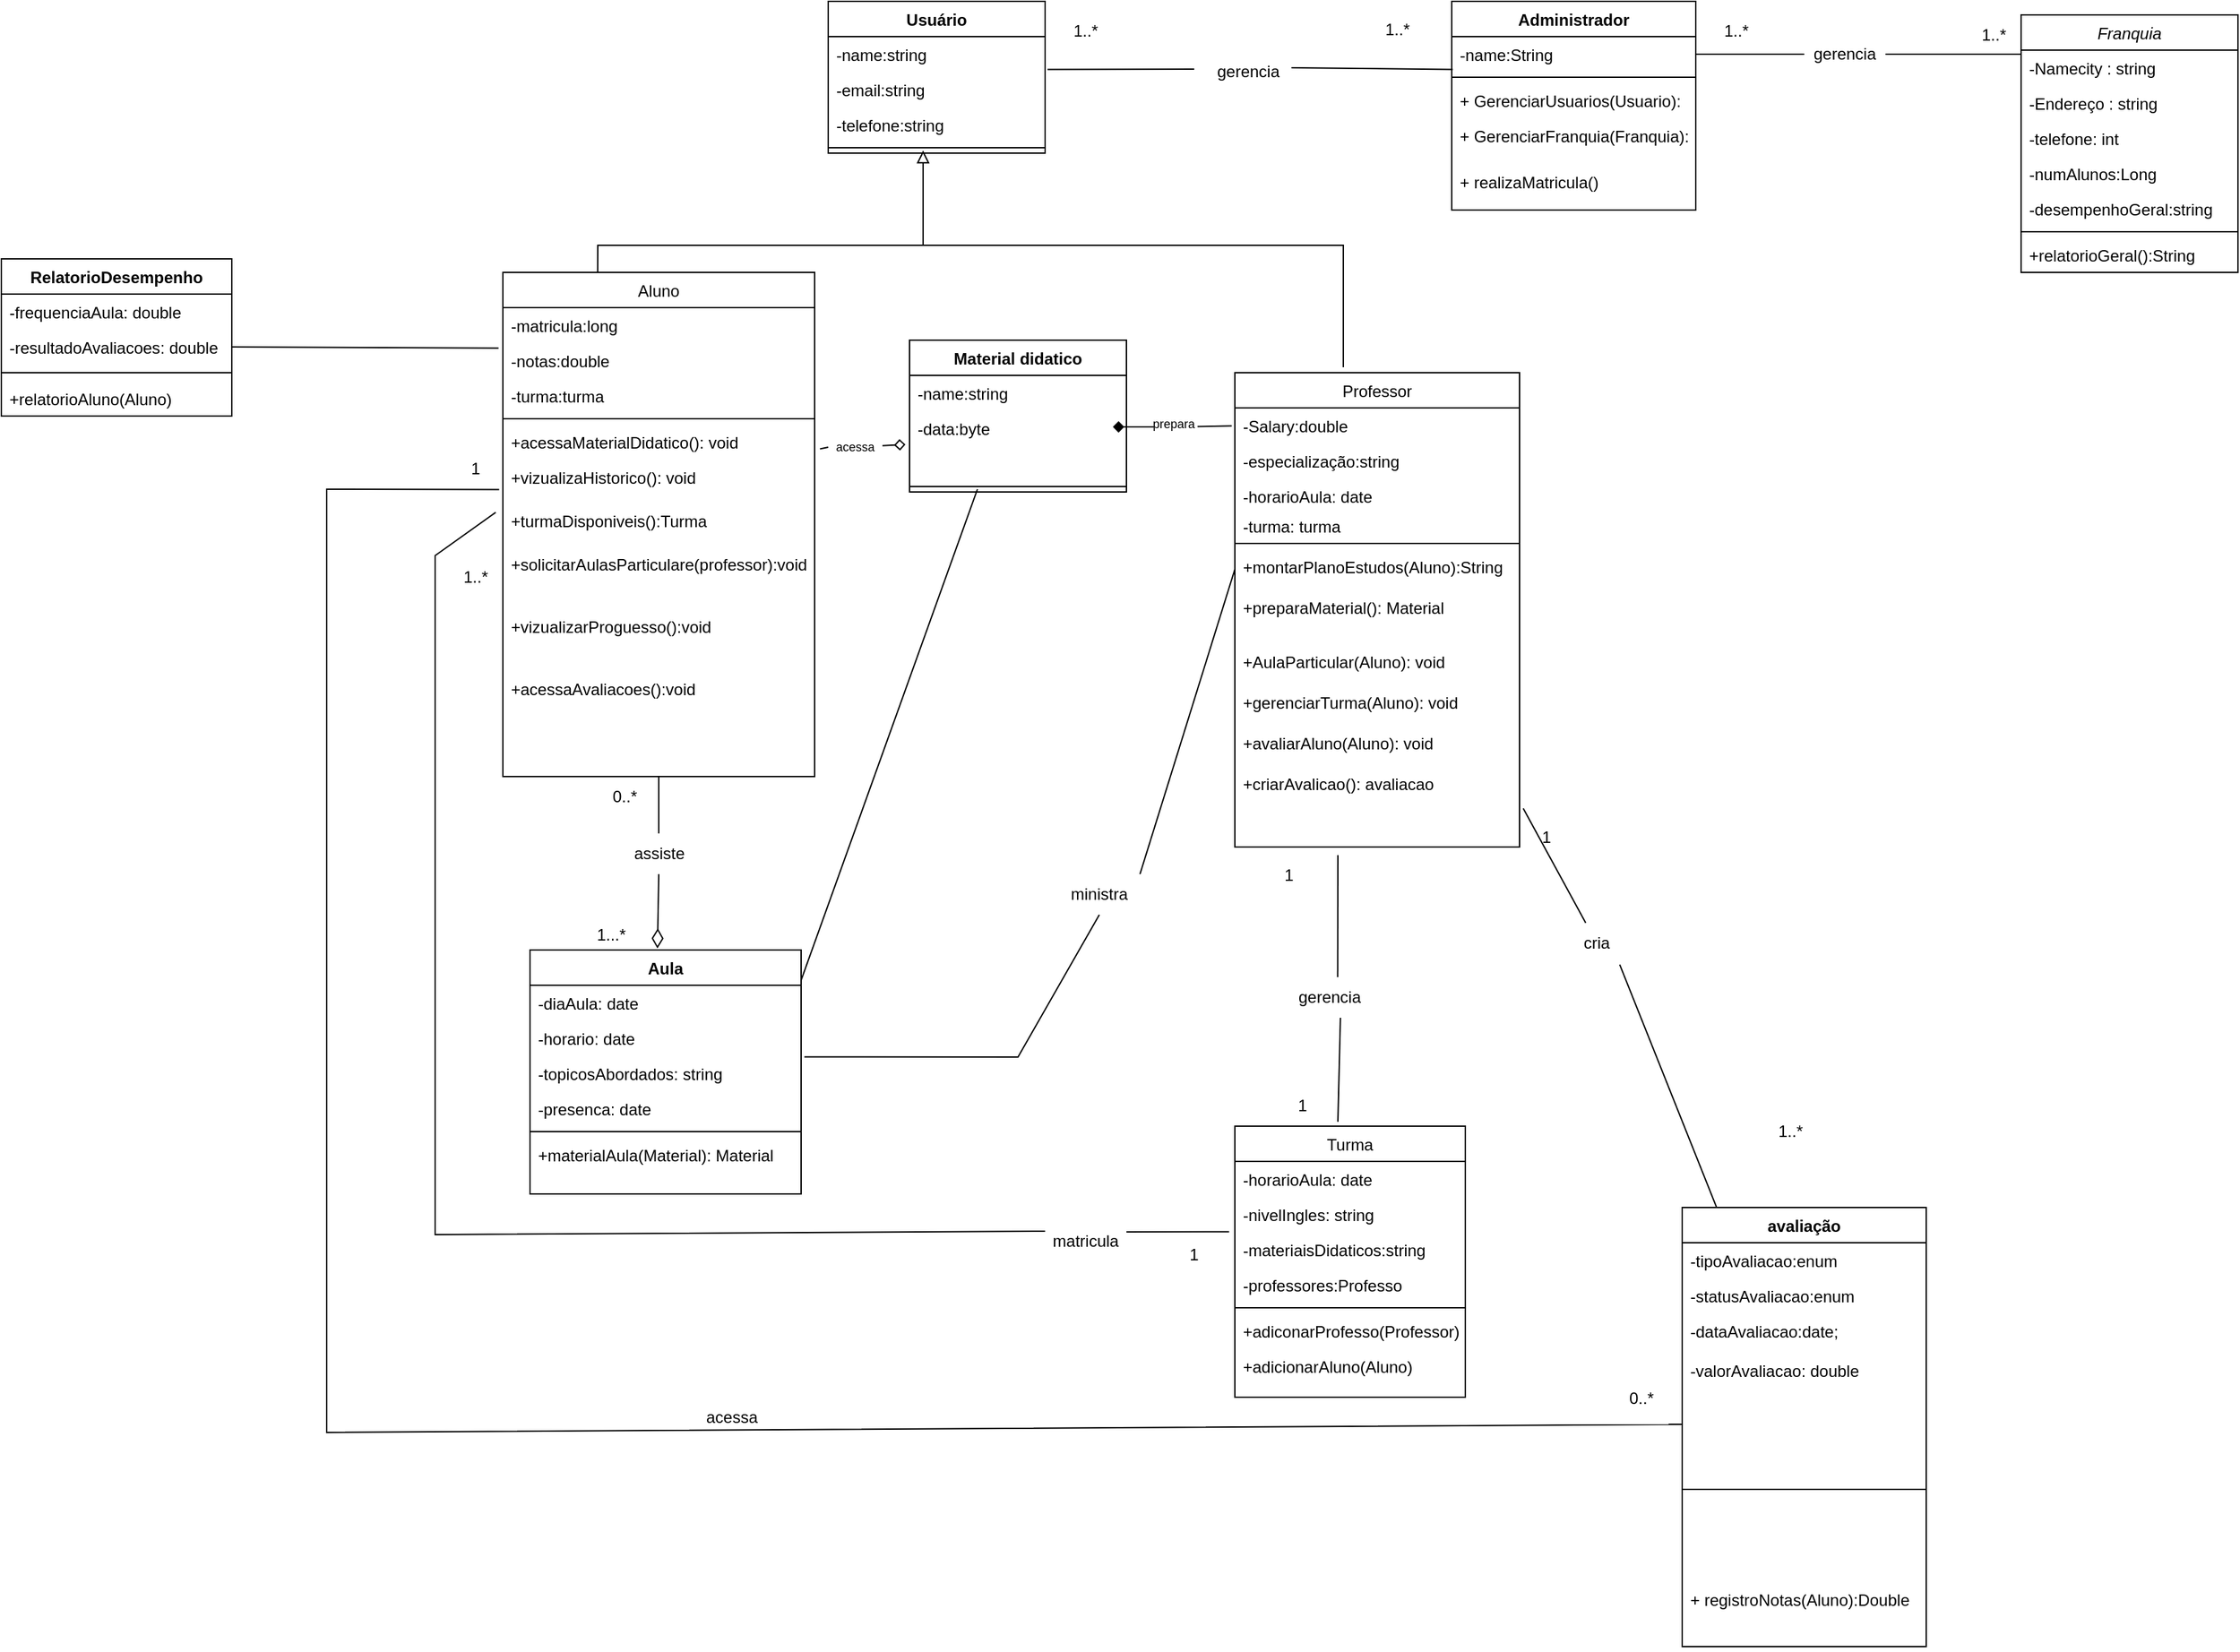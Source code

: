 <mxfile version="24.7.7">
  <diagram id="C5RBs43oDa-KdzZeNtuy" name="Page-1">
    <mxGraphModel dx="2265" dy="689" grid="1" gridSize="10" guides="1" tooltips="1" connect="1" arrows="1" fold="1" page="1" pageScale="1" pageWidth="827" pageHeight="1169" math="0" shadow="0">
      <root>
        <mxCell id="WIyWlLk6GJQsqaUBKTNV-0" />
        <mxCell id="WIyWlLk6GJQsqaUBKTNV-1" parent="WIyWlLk6GJQsqaUBKTNV-0" />
        <mxCell id="zkfFHV4jXpPFQw0GAbJ--0" value="Franquia" style="swimlane;fontStyle=2;align=center;verticalAlign=top;childLayout=stackLayout;horizontal=1;startSize=26;horizontalStack=0;resizeParent=1;resizeLast=0;collapsible=1;marginBottom=0;rounded=0;shadow=0;strokeWidth=1;" parent="WIyWlLk6GJQsqaUBKTNV-1" vertex="1">
          <mxGeometry x="1170" y="30" width="160" height="190" as="geometry">
            <mxRectangle x="230" y="140" width="160" height="26" as="alternateBounds" />
          </mxGeometry>
        </mxCell>
        <mxCell id="zkfFHV4jXpPFQw0GAbJ--1" value="-Namecity : string" style="text;align=left;verticalAlign=top;spacingLeft=4;spacingRight=4;overflow=hidden;rotatable=0;points=[[0,0.5],[1,0.5]];portConstraint=eastwest;" parent="zkfFHV4jXpPFQw0GAbJ--0" vertex="1">
          <mxGeometry y="26" width="160" height="26" as="geometry" />
        </mxCell>
        <mxCell id="euqzhJYV5-sGNsjZv2GW-8" value="-Endereço : string" style="text;align=left;verticalAlign=top;spacingLeft=4;spacingRight=4;overflow=hidden;rotatable=0;points=[[0,0.5],[1,0.5]];portConstraint=eastwest;" parent="zkfFHV4jXpPFQw0GAbJ--0" vertex="1">
          <mxGeometry y="52" width="160" height="26" as="geometry" />
        </mxCell>
        <mxCell id="zkfFHV4jXpPFQw0GAbJ--2" value="-telefone: int" style="text;align=left;verticalAlign=top;spacingLeft=4;spacingRight=4;overflow=hidden;rotatable=0;points=[[0,0.5],[1,0.5]];portConstraint=eastwest;rounded=0;shadow=0;html=0;" parent="zkfFHV4jXpPFQw0GAbJ--0" vertex="1">
          <mxGeometry y="78" width="160" height="26" as="geometry" />
        </mxCell>
        <mxCell id="zkfFHV4jXpPFQw0GAbJ--3" value="-numAlunos:Long" style="text;align=left;verticalAlign=top;spacingLeft=4;spacingRight=4;overflow=hidden;rotatable=0;points=[[0,0.5],[1,0.5]];portConstraint=eastwest;rounded=0;shadow=0;html=0;" parent="zkfFHV4jXpPFQw0GAbJ--0" vertex="1">
          <mxGeometry y="104" width="160" height="26" as="geometry" />
        </mxCell>
        <mxCell id="euqzhJYV5-sGNsjZv2GW-9" value="-desempenhoGeral:string" style="text;align=left;verticalAlign=top;spacingLeft=4;spacingRight=4;overflow=hidden;rotatable=0;points=[[0,0.5],[1,0.5]];portConstraint=eastwest;rounded=0;shadow=0;html=0;" parent="zkfFHV4jXpPFQw0GAbJ--0" vertex="1">
          <mxGeometry y="130" width="160" height="26" as="geometry" />
        </mxCell>
        <mxCell id="zkfFHV4jXpPFQw0GAbJ--4" value="" style="line;html=1;strokeWidth=1;align=left;verticalAlign=middle;spacingTop=-1;spacingLeft=3;spacingRight=3;rotatable=0;labelPosition=right;points=[];portConstraint=eastwest;" parent="zkfFHV4jXpPFQw0GAbJ--0" vertex="1">
          <mxGeometry y="156" width="160" height="8" as="geometry" />
        </mxCell>
        <mxCell id="zkfFHV4jXpPFQw0GAbJ--5" value="+relatorioGeral():String" style="text;align=left;verticalAlign=top;spacingLeft=4;spacingRight=4;overflow=hidden;rotatable=0;points=[[0,0.5],[1,0.5]];portConstraint=eastwest;" parent="zkfFHV4jXpPFQw0GAbJ--0" vertex="1">
          <mxGeometry y="164" width="160" height="26" as="geometry" />
        </mxCell>
        <mxCell id="zkfFHV4jXpPFQw0GAbJ--6" value="Aluno" style="swimlane;fontStyle=0;align=center;verticalAlign=top;childLayout=stackLayout;horizontal=1;startSize=26;horizontalStack=0;resizeParent=1;resizeLast=0;collapsible=1;marginBottom=0;rounded=0;shadow=0;strokeWidth=1;" parent="WIyWlLk6GJQsqaUBKTNV-1" vertex="1">
          <mxGeometry x="50" y="220" width="230" height="372" as="geometry">
            <mxRectangle x="130" y="380" width="160" height="26" as="alternateBounds" />
          </mxGeometry>
        </mxCell>
        <mxCell id="euqzhJYV5-sGNsjZv2GW-0" value="-matricula:long" style="text;align=left;verticalAlign=top;spacingLeft=4;spacingRight=4;overflow=hidden;rotatable=0;points=[[0,0.5],[1,0.5]];portConstraint=eastwest;rounded=0;shadow=0;html=0;" parent="zkfFHV4jXpPFQw0GAbJ--6" vertex="1">
          <mxGeometry y="26" width="230" height="26" as="geometry" />
        </mxCell>
        <mxCell id="euqzhJYV5-sGNsjZv2GW-1" value="-notas:double" style="text;align=left;verticalAlign=top;spacingLeft=4;spacingRight=4;overflow=hidden;rotatable=0;points=[[0,0.5],[1,0.5]];portConstraint=eastwest;rounded=0;shadow=0;html=0;" parent="zkfFHV4jXpPFQw0GAbJ--6" vertex="1">
          <mxGeometry y="52" width="230" height="26" as="geometry" />
        </mxCell>
        <mxCell id="euqzhJYV5-sGNsjZv2GW-2" value="-turma:turma" style="text;align=left;verticalAlign=top;spacingLeft=4;spacingRight=4;overflow=hidden;rotatable=0;points=[[0,0.5],[1,0.5]];portConstraint=eastwest;rounded=0;shadow=0;html=0;" parent="zkfFHV4jXpPFQw0GAbJ--6" vertex="1">
          <mxGeometry y="78" width="230" height="26" as="geometry" />
        </mxCell>
        <mxCell id="zkfFHV4jXpPFQw0GAbJ--9" value="" style="line;html=1;strokeWidth=1;align=left;verticalAlign=middle;spacingTop=-1;spacingLeft=3;spacingRight=3;rotatable=0;labelPosition=right;points=[];portConstraint=eastwest;" parent="zkfFHV4jXpPFQw0GAbJ--6" vertex="1">
          <mxGeometry y="104" width="230" height="8" as="geometry" />
        </mxCell>
        <mxCell id="m2Ml-b9C9ULl_9QGd7Dv-50" value="+acessaMaterialDidatico(): void" style="text;align=left;verticalAlign=top;spacingLeft=4;spacingRight=4;overflow=hidden;rotatable=0;points=[[0,0.5],[1,0.5]];portConstraint=eastwest;rounded=0;shadow=0;html=0;" parent="zkfFHV4jXpPFQw0GAbJ--6" vertex="1">
          <mxGeometry y="112" width="230" height="26" as="geometry" />
        </mxCell>
        <mxCell id="m2Ml-b9C9ULl_9QGd7Dv-53" value="+vizualizaHistorico(): void" style="text;align=left;verticalAlign=top;spacingLeft=4;spacingRight=4;overflow=hidden;rotatable=0;points=[[0,0.5],[1,0.5]];portConstraint=eastwest;rounded=0;shadow=0;html=0;" parent="zkfFHV4jXpPFQw0GAbJ--6" vertex="1">
          <mxGeometry y="138" width="230" height="32" as="geometry" />
        </mxCell>
        <mxCell id="m2Ml-b9C9ULl_9QGd7Dv-84" value="+turmaDisponiveis():Turma" style="text;align=left;verticalAlign=top;spacingLeft=4;spacingRight=4;overflow=hidden;rotatable=0;points=[[0,0.5],[1,0.5]];portConstraint=eastwest;rounded=0;shadow=0;html=0;" parent="zkfFHV4jXpPFQw0GAbJ--6" vertex="1">
          <mxGeometry y="170" width="230" height="32" as="geometry" />
        </mxCell>
        <mxCell id="m2Ml-b9C9ULl_9QGd7Dv-88" value="+solicitarAulasParticulare(professor):void" style="text;align=left;verticalAlign=top;spacingLeft=4;spacingRight=4;overflow=hidden;rotatable=0;points=[[0,0.5],[1,0.5]];portConstraint=eastwest;rounded=0;shadow=0;html=0;" parent="zkfFHV4jXpPFQw0GAbJ--6" vertex="1">
          <mxGeometry y="202" width="230" height="46" as="geometry" />
        </mxCell>
        <mxCell id="m2Ml-b9C9ULl_9QGd7Dv-90" value="+vizualizarProguesso():void" style="text;align=left;verticalAlign=top;spacingLeft=4;spacingRight=4;overflow=hidden;rotatable=0;points=[[0,0.5],[1,0.5]];portConstraint=eastwest;rounded=0;shadow=0;html=0;" parent="zkfFHV4jXpPFQw0GAbJ--6" vertex="1">
          <mxGeometry y="248" width="230" height="46" as="geometry" />
        </mxCell>
        <mxCell id="m2Ml-b9C9ULl_9QGd7Dv-91" value="+acessaAvaliacoes():void" style="text;align=left;verticalAlign=top;spacingLeft=4;spacingRight=4;overflow=hidden;rotatable=0;points=[[0,0.5],[1,0.5]];portConstraint=eastwest;rounded=0;shadow=0;html=0;" parent="zkfFHV4jXpPFQw0GAbJ--6" vertex="1">
          <mxGeometry y="294" width="230" height="46" as="geometry" />
        </mxCell>
        <mxCell id="zkfFHV4jXpPFQw0GAbJ--13" value="Professor" style="swimlane;fontStyle=0;align=center;verticalAlign=top;childLayout=stackLayout;horizontal=1;startSize=26;horizontalStack=0;resizeParent=1;resizeLast=0;collapsible=1;marginBottom=0;rounded=0;shadow=0;strokeWidth=1;" parent="WIyWlLk6GJQsqaUBKTNV-1" vertex="1">
          <mxGeometry x="590" y="294" width="210" height="350" as="geometry">
            <mxRectangle x="340" y="380" width="170" height="26" as="alternateBounds" />
          </mxGeometry>
        </mxCell>
        <mxCell id="euqzhJYV5-sGNsjZv2GW-3" value="-Salary:double&#xa;" style="text;align=left;verticalAlign=top;spacingLeft=4;spacingRight=4;overflow=hidden;rotatable=0;points=[[0,0.5],[1,0.5]];portConstraint=eastwest;" parent="zkfFHV4jXpPFQw0GAbJ--13" vertex="1">
          <mxGeometry y="26" width="210" height="26" as="geometry" />
        </mxCell>
        <mxCell id="euqzhJYV5-sGNsjZv2GW-4" value="-especialização:string&#xa;" style="text;align=left;verticalAlign=top;spacingLeft=4;spacingRight=4;overflow=hidden;rotatable=0;points=[[0,0.5],[1,0.5]];portConstraint=eastwest;" parent="zkfFHV4jXpPFQw0GAbJ--13" vertex="1">
          <mxGeometry y="52" width="210" height="26" as="geometry" />
        </mxCell>
        <mxCell id="euqzhJYV5-sGNsjZv2GW-6" value="-horarioAula: date&#xa;" style="text;align=left;verticalAlign=top;spacingLeft=4;spacingRight=4;overflow=hidden;rotatable=0;points=[[0,0.5],[1,0.5]];portConstraint=eastwest;" parent="zkfFHV4jXpPFQw0GAbJ--13" vertex="1">
          <mxGeometry y="78" width="210" height="22" as="geometry" />
        </mxCell>
        <mxCell id="euqzhJYV5-sGNsjZv2GW-7" value="-turma: turma&#xa;" style="text;align=left;verticalAlign=top;spacingLeft=4;spacingRight=4;overflow=hidden;rotatable=0;points=[[0,0.5],[1,0.5]];portConstraint=eastwest;" parent="zkfFHV4jXpPFQw0GAbJ--13" vertex="1">
          <mxGeometry y="100" width="210" height="22" as="geometry" />
        </mxCell>
        <mxCell id="zkfFHV4jXpPFQw0GAbJ--15" value="" style="line;html=1;strokeWidth=1;align=left;verticalAlign=middle;spacingTop=-1;spacingLeft=3;spacingRight=3;rotatable=0;labelPosition=right;points=[];portConstraint=eastwest;" parent="zkfFHV4jXpPFQw0GAbJ--13" vertex="1">
          <mxGeometry y="122" width="210" height="8" as="geometry" />
        </mxCell>
        <mxCell id="euqzhJYV5-sGNsjZv2GW-5" value="+montarPlanoEstudos(Aluno):String&#xa;" style="text;align=left;verticalAlign=top;spacingLeft=4;spacingRight=4;overflow=hidden;rotatable=0;points=[[0,0.5],[1,0.5]];portConstraint=eastwest;" parent="zkfFHV4jXpPFQw0GAbJ--13" vertex="1">
          <mxGeometry y="130" width="210" height="30" as="geometry" />
        </mxCell>
        <mxCell id="m2Ml-b9C9ULl_9QGd7Dv-54" value="+preparaMaterial(): Material" style="text;align=left;verticalAlign=top;spacingLeft=4;spacingRight=4;overflow=hidden;rotatable=0;points=[[0,0.5],[1,0.5]];portConstraint=eastwest;" parent="zkfFHV4jXpPFQw0GAbJ--13" vertex="1">
          <mxGeometry y="160" width="210" height="40" as="geometry" />
        </mxCell>
        <mxCell id="m2Ml-b9C9ULl_9QGd7Dv-56" value="+AulaParticular(Aluno): void" style="text;align=left;verticalAlign=top;spacingLeft=4;spacingRight=4;overflow=hidden;rotatable=0;points=[[0,0.5],[1,0.5]];portConstraint=eastwest;" parent="zkfFHV4jXpPFQw0GAbJ--13" vertex="1">
          <mxGeometry y="200" width="210" height="30" as="geometry" />
        </mxCell>
        <mxCell id="m2Ml-b9C9ULl_9QGd7Dv-57" value="+gerenciarTurma(Aluno): void" style="text;align=left;verticalAlign=top;spacingLeft=4;spacingRight=4;overflow=hidden;rotatable=0;points=[[0,0.5],[1,0.5]];portConstraint=eastwest;" parent="zkfFHV4jXpPFQw0GAbJ--13" vertex="1">
          <mxGeometry y="230" width="210" height="30" as="geometry" />
        </mxCell>
        <mxCell id="m2Ml-b9C9ULl_9QGd7Dv-60" value="+avaliarAluno(Aluno): void" style="text;align=left;verticalAlign=top;spacingLeft=4;spacingRight=4;overflow=hidden;rotatable=0;points=[[0,0.5],[1,0.5]];portConstraint=eastwest;" parent="zkfFHV4jXpPFQw0GAbJ--13" vertex="1">
          <mxGeometry y="260" width="210" height="30" as="geometry" />
        </mxCell>
        <mxCell id="m2Ml-b9C9ULl_9QGd7Dv-74" value="+criarAvalicao(): avaliacao&#xa;" style="text;align=left;verticalAlign=top;spacingLeft=4;spacingRight=4;overflow=hidden;rotatable=0;points=[[0,0.5],[1,0.5]];portConstraint=eastwest;" parent="zkfFHV4jXpPFQw0GAbJ--13" vertex="1">
          <mxGeometry y="290" width="210" height="30" as="geometry" />
        </mxCell>
        <mxCell id="zkfFHV4jXpPFQw0GAbJ--17" value="Turma" style="swimlane;fontStyle=0;align=center;verticalAlign=top;childLayout=stackLayout;horizontal=1;startSize=26;horizontalStack=0;resizeParent=1;resizeLast=0;collapsible=1;marginBottom=0;rounded=0;shadow=0;strokeWidth=1;" parent="WIyWlLk6GJQsqaUBKTNV-1" vertex="1">
          <mxGeometry x="590" y="850" width="170" height="200" as="geometry">
            <mxRectangle x="550" y="140" width="160" height="26" as="alternateBounds" />
          </mxGeometry>
        </mxCell>
        <mxCell id="zkfFHV4jXpPFQw0GAbJ--18" value="-horarioAula: date " style="text;align=left;verticalAlign=top;spacingLeft=4;spacingRight=4;overflow=hidden;rotatable=0;points=[[0,0.5],[1,0.5]];portConstraint=eastwest;" parent="zkfFHV4jXpPFQw0GAbJ--17" vertex="1">
          <mxGeometry y="26" width="170" height="26" as="geometry" />
        </mxCell>
        <mxCell id="zkfFHV4jXpPFQw0GAbJ--19" value="-nivelIngles: string" style="text;align=left;verticalAlign=top;spacingLeft=4;spacingRight=4;overflow=hidden;rotatable=0;points=[[0,0.5],[1,0.5]];portConstraint=eastwest;rounded=0;shadow=0;html=0;" parent="zkfFHV4jXpPFQw0GAbJ--17" vertex="1">
          <mxGeometry y="52" width="170" height="26" as="geometry" />
        </mxCell>
        <mxCell id="zkfFHV4jXpPFQw0GAbJ--20" value="-materiaisDidaticos:string" style="text;align=left;verticalAlign=top;spacingLeft=4;spacingRight=4;overflow=hidden;rotatable=0;points=[[0,0.5],[1,0.5]];portConstraint=eastwest;rounded=0;shadow=0;html=0;" parent="zkfFHV4jXpPFQw0GAbJ--17" vertex="1">
          <mxGeometry y="78" width="170" height="26" as="geometry" />
        </mxCell>
        <mxCell id="zkfFHV4jXpPFQw0GAbJ--21" value="-professores:Professo&#xa;" style="text;align=left;verticalAlign=top;spacingLeft=4;spacingRight=4;overflow=hidden;rotatable=0;points=[[0,0.5],[1,0.5]];portConstraint=eastwest;rounded=0;shadow=0;html=0;" parent="zkfFHV4jXpPFQw0GAbJ--17" vertex="1">
          <mxGeometry y="104" width="170" height="26" as="geometry" />
        </mxCell>
        <mxCell id="zkfFHV4jXpPFQw0GAbJ--23" value="" style="line;html=1;strokeWidth=1;align=left;verticalAlign=middle;spacingTop=-1;spacingLeft=3;spacingRight=3;rotatable=0;labelPosition=right;points=[];portConstraint=eastwest;" parent="zkfFHV4jXpPFQw0GAbJ--17" vertex="1">
          <mxGeometry y="130" width="170" height="8" as="geometry" />
        </mxCell>
        <mxCell id="m2Ml-b9C9ULl_9QGd7Dv-99" value="+adiconarProfesso(Professor)&#xa;" style="text;align=left;verticalAlign=top;spacingLeft=4;spacingRight=4;overflow=hidden;rotatable=0;points=[[0,0.5],[1,0.5]];portConstraint=eastwest;rounded=0;shadow=0;html=0;" parent="zkfFHV4jXpPFQw0GAbJ--17" vertex="1">
          <mxGeometry y="138" width="170" height="26" as="geometry" />
        </mxCell>
        <mxCell id="m2Ml-b9C9ULl_9QGd7Dv-100" value="+adicionarAluno(Aluno)&#xa;" style="text;align=left;verticalAlign=top;spacingLeft=4;spacingRight=4;overflow=hidden;rotatable=0;points=[[0,0.5],[1,0.5]];portConstraint=eastwest;rounded=0;shadow=0;html=0;" parent="zkfFHV4jXpPFQw0GAbJ--17" vertex="1">
          <mxGeometry y="164" width="170" height="26" as="geometry" />
        </mxCell>
        <mxCell id="euqzhJYV5-sGNsjZv2GW-10" value="Aula" style="swimlane;fontStyle=1;align=center;verticalAlign=top;childLayout=stackLayout;horizontal=1;startSize=26;horizontalStack=0;resizeParent=1;resizeParentMax=0;resizeLast=0;collapsible=1;marginBottom=0;whiteSpace=wrap;html=1;" parent="WIyWlLk6GJQsqaUBKTNV-1" vertex="1">
          <mxGeometry x="70" y="720" width="200" height="180" as="geometry" />
        </mxCell>
        <mxCell id="euqzhJYV5-sGNsjZv2GW-11" value="-diaAula: date" style="text;strokeColor=none;fillColor=none;align=left;verticalAlign=top;spacingLeft=4;spacingRight=4;overflow=hidden;rotatable=0;points=[[0,0.5],[1,0.5]];portConstraint=eastwest;whiteSpace=wrap;html=1;" parent="euqzhJYV5-sGNsjZv2GW-10" vertex="1">
          <mxGeometry y="26" width="200" height="26" as="geometry" />
        </mxCell>
        <mxCell id="euqzhJYV5-sGNsjZv2GW-14" value="-horario: date" style="text;strokeColor=none;fillColor=none;align=left;verticalAlign=top;spacingLeft=4;spacingRight=4;overflow=hidden;rotatable=0;points=[[0,0.5],[1,0.5]];portConstraint=eastwest;whiteSpace=wrap;html=1;" parent="euqzhJYV5-sGNsjZv2GW-10" vertex="1">
          <mxGeometry y="52" width="200" height="26" as="geometry" />
        </mxCell>
        <mxCell id="euqzhJYV5-sGNsjZv2GW-15" value="-topicosAbordados: string" style="text;strokeColor=none;fillColor=none;align=left;verticalAlign=top;spacingLeft=4;spacingRight=4;overflow=hidden;rotatable=0;points=[[0,0.5],[1,0.5]];portConstraint=eastwest;whiteSpace=wrap;html=1;" parent="euqzhJYV5-sGNsjZv2GW-10" vertex="1">
          <mxGeometry y="78" width="200" height="26" as="geometry" />
        </mxCell>
        <mxCell id="euqzhJYV5-sGNsjZv2GW-16" value="-presenca: date" style="text;strokeColor=none;fillColor=none;align=left;verticalAlign=top;spacingLeft=4;spacingRight=4;overflow=hidden;rotatable=0;points=[[0,0.5],[1,0.5]];portConstraint=eastwest;whiteSpace=wrap;html=1;" parent="euqzhJYV5-sGNsjZv2GW-10" vertex="1">
          <mxGeometry y="104" width="200" height="26" as="geometry" />
        </mxCell>
        <mxCell id="euqzhJYV5-sGNsjZv2GW-12" value="" style="line;strokeWidth=1;fillColor=none;align=left;verticalAlign=middle;spacingTop=-1;spacingLeft=3;spacingRight=3;rotatable=0;labelPosition=right;points=[];portConstraint=eastwest;strokeColor=inherit;" parent="euqzhJYV5-sGNsjZv2GW-10" vertex="1">
          <mxGeometry y="130" width="200" height="8" as="geometry" />
        </mxCell>
        <mxCell id="euqzhJYV5-sGNsjZv2GW-13" value="+materialAula(Material): Material" style="text;strokeColor=none;fillColor=none;align=left;verticalAlign=top;spacingLeft=4;spacingRight=4;overflow=hidden;rotatable=0;points=[[0,0.5],[1,0.5]];portConstraint=eastwest;whiteSpace=wrap;html=1;" parent="euqzhJYV5-sGNsjZv2GW-10" vertex="1">
          <mxGeometry y="138" width="200" height="42" as="geometry" />
        </mxCell>
        <mxCell id="euqzhJYV5-sGNsjZv2GW-30" value="RelatorioDesempenho" style="swimlane;fontStyle=1;align=center;verticalAlign=top;childLayout=stackLayout;horizontal=1;startSize=26;horizontalStack=0;resizeParent=1;resizeParentMax=0;resizeLast=0;collapsible=1;marginBottom=0;whiteSpace=wrap;html=1;" parent="WIyWlLk6GJQsqaUBKTNV-1" vertex="1">
          <mxGeometry x="-320" y="210" width="170" height="116" as="geometry" />
        </mxCell>
        <mxCell id="euqzhJYV5-sGNsjZv2GW-31" value="-frequenciaAula: double" style="text;strokeColor=none;fillColor=none;align=left;verticalAlign=top;spacingLeft=4;spacingRight=4;overflow=hidden;rotatable=0;points=[[0,0.5],[1,0.5]];portConstraint=eastwest;whiteSpace=wrap;html=1;" parent="euqzhJYV5-sGNsjZv2GW-30" vertex="1">
          <mxGeometry y="26" width="170" height="26" as="geometry" />
        </mxCell>
        <mxCell id="euqzhJYV5-sGNsjZv2GW-34" value="-resultadoAvaliacoes&lt;span style=&quot;background-color: initial;&quot;&gt;: double&lt;/span&gt;" style="text;strokeColor=none;fillColor=none;align=left;verticalAlign=top;spacingLeft=4;spacingRight=4;overflow=hidden;rotatable=0;points=[[0,0.5],[1,0.5]];portConstraint=eastwest;whiteSpace=wrap;html=1;" parent="euqzhJYV5-sGNsjZv2GW-30" vertex="1">
          <mxGeometry y="52" width="170" height="26" as="geometry" />
        </mxCell>
        <mxCell id="euqzhJYV5-sGNsjZv2GW-32" value="" style="line;strokeWidth=1;fillColor=none;align=left;verticalAlign=middle;spacingTop=-1;spacingLeft=3;spacingRight=3;rotatable=0;labelPosition=right;points=[];portConstraint=eastwest;strokeColor=inherit;" parent="euqzhJYV5-sGNsjZv2GW-30" vertex="1">
          <mxGeometry y="78" width="170" height="12" as="geometry" />
        </mxCell>
        <mxCell id="euqzhJYV5-sGNsjZv2GW-33" value="+relatorioAluno(Aluno)" style="text;strokeColor=none;fillColor=none;align=left;verticalAlign=top;spacingLeft=4;spacingRight=4;overflow=hidden;rotatable=0;points=[[0,0.5],[1,0.5]];portConstraint=eastwest;whiteSpace=wrap;html=1;" parent="euqzhJYV5-sGNsjZv2GW-30" vertex="1">
          <mxGeometry y="90" width="170" height="26" as="geometry" />
        </mxCell>
        <mxCell id="euqzhJYV5-sGNsjZv2GW-35" value="Administrador" style="swimlane;fontStyle=1;align=center;verticalAlign=top;childLayout=stackLayout;horizontal=1;startSize=26;horizontalStack=0;resizeParent=1;resizeParentMax=0;resizeLast=0;collapsible=1;marginBottom=0;whiteSpace=wrap;html=1;" parent="WIyWlLk6GJQsqaUBKTNV-1" vertex="1">
          <mxGeometry x="750" y="20" width="180" height="154" as="geometry" />
        </mxCell>
        <mxCell id="euqzhJYV5-sGNsjZv2GW-36" value="-name:String" style="text;strokeColor=none;fillColor=none;align=left;verticalAlign=top;spacingLeft=4;spacingRight=4;overflow=hidden;rotatable=0;points=[[0,0.5],[1,0.5]];portConstraint=eastwest;whiteSpace=wrap;html=1;" parent="euqzhJYV5-sGNsjZv2GW-35" vertex="1">
          <mxGeometry y="26" width="180" height="26" as="geometry" />
        </mxCell>
        <mxCell id="euqzhJYV5-sGNsjZv2GW-37" value="" style="line;strokeWidth=1;fillColor=none;align=left;verticalAlign=middle;spacingTop=-1;spacingLeft=3;spacingRight=3;rotatable=0;labelPosition=right;points=[];portConstraint=eastwest;strokeColor=inherit;" parent="euqzhJYV5-sGNsjZv2GW-35" vertex="1">
          <mxGeometry y="52" width="180" height="8" as="geometry" />
        </mxCell>
        <mxCell id="euqzhJYV5-sGNsjZv2GW-38" value="+ GerenciarUsuarios(Usuario):&amp;nbsp;" style="text;strokeColor=none;fillColor=none;align=left;verticalAlign=top;spacingLeft=4;spacingRight=4;overflow=hidden;rotatable=0;points=[[0,0.5],[1,0.5]];portConstraint=eastwest;whiteSpace=wrap;html=1;" parent="euqzhJYV5-sGNsjZv2GW-35" vertex="1">
          <mxGeometry y="60" width="180" height="26" as="geometry" />
        </mxCell>
        <mxCell id="m2Ml-b9C9ULl_9QGd7Dv-26" value="+ GerenciarFranquia(Franquia):&lt;div&gt;&amp;nbsp;&lt;/div&gt;" style="text;strokeColor=none;fillColor=none;align=left;verticalAlign=top;spacingLeft=4;spacingRight=4;overflow=hidden;rotatable=0;points=[[0,0.5],[1,0.5]];portConstraint=eastwest;whiteSpace=wrap;html=1;" parent="euqzhJYV5-sGNsjZv2GW-35" vertex="1">
          <mxGeometry y="86" width="180" height="34" as="geometry" />
        </mxCell>
        <mxCell id="m2Ml-b9C9ULl_9QGd7Dv-111" value="+ realizaMatricula()&lt;div&gt;&amp;nbsp;&lt;/div&gt;" style="text;strokeColor=none;fillColor=none;align=left;verticalAlign=top;spacingLeft=4;spacingRight=4;overflow=hidden;rotatable=0;points=[[0,0.5],[1,0.5]];portConstraint=eastwest;whiteSpace=wrap;html=1;" parent="euqzhJYV5-sGNsjZv2GW-35" vertex="1">
          <mxGeometry y="120" width="180" height="34" as="geometry" />
        </mxCell>
        <mxCell id="euqzhJYV5-sGNsjZv2GW-39" value="Usuário" style="swimlane;fontStyle=1;align=center;verticalAlign=top;childLayout=stackLayout;horizontal=1;startSize=26;horizontalStack=0;resizeParent=1;resizeParentMax=0;resizeLast=0;collapsible=1;marginBottom=0;whiteSpace=wrap;html=1;" parent="WIyWlLk6GJQsqaUBKTNV-1" vertex="1">
          <mxGeometry x="290" y="20" width="160" height="112" as="geometry" />
        </mxCell>
        <mxCell id="euqzhJYV5-sGNsjZv2GW-40" value="-name:string" style="text;strokeColor=none;fillColor=none;align=left;verticalAlign=top;spacingLeft=4;spacingRight=4;overflow=hidden;rotatable=0;points=[[0,0.5],[1,0.5]];portConstraint=eastwest;whiteSpace=wrap;html=1;" parent="euqzhJYV5-sGNsjZv2GW-39" vertex="1">
          <mxGeometry y="26" width="160" height="26" as="geometry" />
        </mxCell>
        <mxCell id="euqzhJYV5-sGNsjZv2GW-43" value="-email:string" style="text;strokeColor=none;fillColor=none;align=left;verticalAlign=top;spacingLeft=4;spacingRight=4;overflow=hidden;rotatable=0;points=[[0,0.5],[1,0.5]];portConstraint=eastwest;whiteSpace=wrap;html=1;" parent="euqzhJYV5-sGNsjZv2GW-39" vertex="1">
          <mxGeometry y="52" width="160" height="26" as="geometry" />
        </mxCell>
        <mxCell id="euqzhJYV5-sGNsjZv2GW-44" value="-telefone:string" style="text;strokeColor=none;fillColor=none;align=left;verticalAlign=top;spacingLeft=4;spacingRight=4;overflow=hidden;rotatable=0;points=[[0,0.5],[1,0.5]];portConstraint=eastwest;whiteSpace=wrap;html=1;" parent="euqzhJYV5-sGNsjZv2GW-39" vertex="1">
          <mxGeometry y="78" width="160" height="26" as="geometry" />
        </mxCell>
        <mxCell id="euqzhJYV5-sGNsjZv2GW-41" value="" style="line;strokeWidth=1;fillColor=none;align=left;verticalAlign=middle;spacingTop=-1;spacingLeft=3;spacingRight=3;rotatable=0;labelPosition=right;points=[];portConstraint=eastwest;strokeColor=inherit;" parent="euqzhJYV5-sGNsjZv2GW-39" vertex="1">
          <mxGeometry y="104" width="160" height="8" as="geometry" />
        </mxCell>
        <mxCell id="Y3f8bcJ1d7U5L96avxQC-1" value="" style="endArrow=block;html=1;rounded=0;endFill=0;endSize=7;exitX=0.304;exitY=0;exitDx=0;exitDy=0;exitPerimeter=0;" parent="WIyWlLk6GJQsqaUBKTNV-1" source="zkfFHV4jXpPFQw0GAbJ--6" edge="1">
          <mxGeometry width="50" height="50" relative="1" as="geometry">
            <mxPoint x="120" y="210" as="sourcePoint" />
            <mxPoint x="360" y="130" as="targetPoint" />
            <Array as="points">
              <mxPoint x="120" y="200" />
              <mxPoint x="360" y="200" />
            </Array>
          </mxGeometry>
        </mxCell>
        <mxCell id="Y3f8bcJ1d7U5L96avxQC-2" value="" style="endArrow=none;html=1;rounded=0;" parent="WIyWlLk6GJQsqaUBKTNV-1" edge="1">
          <mxGeometry width="50" height="50" relative="1" as="geometry">
            <mxPoint x="670" y="290" as="sourcePoint" />
            <mxPoint x="310" y="200" as="targetPoint" />
            <Array as="points">
              <mxPoint x="670" y="200" />
            </Array>
          </mxGeometry>
        </mxCell>
        <mxCell id="Y3f8bcJ1d7U5L96avxQC-9" value="" style="endArrow=diamondThin;html=1;rounded=0;endFill=0;exitX=0.5;exitY=1;exitDx=0;exitDy=0;endSize=12;entryX=0.47;entryY=-0.006;entryDx=0;entryDy=0;entryPerimeter=0;" parent="WIyWlLk6GJQsqaUBKTNV-1" source="m2Ml-b9C9ULl_9QGd7Dv-0" target="euqzhJYV5-sGNsjZv2GW-10" edge="1">
          <mxGeometry width="50" height="50" relative="1" as="geometry">
            <mxPoint x="131.093" y="580" as="sourcePoint" />
            <mxPoint x="164" y="670" as="targetPoint" />
          </mxGeometry>
        </mxCell>
        <mxCell id="m2Ml-b9C9ULl_9QGd7Dv-1" value="1...*" style="text;html=1;align=center;verticalAlign=middle;whiteSpace=wrap;rounded=0;" parent="WIyWlLk6GJQsqaUBKTNV-1" vertex="1">
          <mxGeometry x="100" y="700" width="60" height="18" as="geometry" />
        </mxCell>
        <mxCell id="m2Ml-b9C9ULl_9QGd7Dv-2" value="" style="endArrow=none;html=1;rounded=0;endFill=0;exitX=0.5;exitY=1;exitDx=0;exitDy=0;entryX=0.5;entryY=0;entryDx=0;entryDy=0;" parent="WIyWlLk6GJQsqaUBKTNV-1" source="zkfFHV4jXpPFQw0GAbJ--6" target="m2Ml-b9C9ULl_9QGd7Dv-0" edge="1">
          <mxGeometry width="50" height="50" relative="1" as="geometry">
            <mxPoint x="220" y="482" as="sourcePoint" />
            <mxPoint x="140" y="560" as="targetPoint" />
          </mxGeometry>
        </mxCell>
        <mxCell id="m2Ml-b9C9ULl_9QGd7Dv-0" value="assiste" style="text;html=1;align=center;verticalAlign=middle;whiteSpace=wrap;rounded=0;" parent="WIyWlLk6GJQsqaUBKTNV-1" vertex="1">
          <mxGeometry x="140.75" y="634" width="48.5" height="30" as="geometry" />
        </mxCell>
        <mxCell id="m2Ml-b9C9ULl_9QGd7Dv-16" value="" style="endArrow=none;html=1;rounded=0;exitX=0.5;exitY=0;exitDx=0;exitDy=0;entryX=0.5;entryY=0;entryDx=0;entryDy=0;" parent="WIyWlLk6GJQsqaUBKTNV-1" source="m2Ml-b9C9ULl_9QGd7Dv-15" target="m2Ml-b9C9ULl_9QGd7Dv-15" edge="1">
          <mxGeometry width="50" height="50" relative="1" as="geometry">
            <mxPoint x="530" y="630" as="sourcePoint" />
            <mxPoint x="660" y="560" as="targetPoint" />
          </mxGeometry>
        </mxCell>
        <mxCell id="m2Ml-b9C9ULl_9QGd7Dv-15" value="gerencia" style="text;html=1;align=center;verticalAlign=middle;whiteSpace=wrap;rounded=0;" parent="WIyWlLk6GJQsqaUBKTNV-1" vertex="1">
          <mxGeometry x="630" y="740" width="60" height="30" as="geometry" />
        </mxCell>
        <mxCell id="m2Ml-b9C9ULl_9QGd7Dv-22" value="" style="endArrow=none;html=1;rounded=0;exitX=1.029;exitY=0.4;exitDx=0;exitDy=0;exitPerimeter=0;entryX=0.004;entryY=0.932;entryDx=0;entryDy=0;entryPerimeter=0;" parent="WIyWlLk6GJQsqaUBKTNV-1" source="m2Ml-b9C9ULl_9QGd7Dv-24" target="euqzhJYV5-sGNsjZv2GW-36" edge="1">
          <mxGeometry width="50" height="50" relative="1" as="geometry">
            <mxPoint x="600" y="110" as="sourcePoint" />
            <mxPoint x="650" y="60" as="targetPoint" />
          </mxGeometry>
        </mxCell>
        <mxCell id="m2Ml-b9C9ULl_9QGd7Dv-23" value="" style="endArrow=none;html=1;rounded=0;exitX=1.011;exitY=-0.068;exitDx=0;exitDy=0;exitPerimeter=0;" parent="WIyWlLk6GJQsqaUBKTNV-1" source="euqzhJYV5-sGNsjZv2GW-43" edge="1">
          <mxGeometry width="50" height="50" relative="1" as="geometry">
            <mxPoint x="452" y="70" as="sourcePoint" />
            <mxPoint x="560" y="70" as="targetPoint" />
          </mxGeometry>
        </mxCell>
        <mxCell id="m2Ml-b9C9ULl_9QGd7Dv-24" value="gerencia" style="text;html=1;align=center;verticalAlign=middle;whiteSpace=wrap;rounded=0;" parent="WIyWlLk6GJQsqaUBKTNV-1" vertex="1">
          <mxGeometry x="570" y="57" width="60" height="30" as="geometry" />
        </mxCell>
        <mxCell id="m2Ml-b9C9ULl_9QGd7Dv-25" value="" style="endArrow=none;html=1;rounded=0;exitX=1;exitY=0.5;exitDx=0;exitDy=0;entryX=0;entryY=0.115;entryDx=0;entryDy=0;entryPerimeter=0;" parent="WIyWlLk6GJQsqaUBKTNV-1" source="m2Ml-b9C9ULl_9QGd7Dv-32" target="zkfFHV4jXpPFQw0GAbJ--1" edge="1">
          <mxGeometry width="50" height="50" relative="1" as="geometry">
            <mxPoint x="930" y="80" as="sourcePoint" />
            <mxPoint x="1090" y="90" as="targetPoint" />
          </mxGeometry>
        </mxCell>
        <mxCell id="m2Ml-b9C9ULl_9QGd7Dv-27" value="" style="endArrow=none;html=1;rounded=0;exitX=1;exitY=0;exitDx=0;exitDy=0;entryX=0;entryY=0.5;entryDx=0;entryDy=0;" parent="WIyWlLk6GJQsqaUBKTNV-1" source="m2Ml-b9C9ULl_9QGd7Dv-29" target="euqzhJYV5-sGNsjZv2GW-5" edge="1">
          <mxGeometry width="50" height="50" relative="1" as="geometry">
            <mxPoint x="400" y="540" as="sourcePoint" />
            <mxPoint x="450" y="490" as="targetPoint" />
          </mxGeometry>
        </mxCell>
        <mxCell id="m2Ml-b9C9ULl_9QGd7Dv-28" value="0..*" style="text;html=1;align=center;verticalAlign=middle;whiteSpace=wrap;rounded=0;" parent="WIyWlLk6GJQsqaUBKTNV-1" vertex="1">
          <mxGeometry x="110" y="592" width="60" height="30" as="geometry" />
        </mxCell>
        <mxCell id="m2Ml-b9C9ULl_9QGd7Dv-30" value="" style="endArrow=none;html=1;rounded=0;exitX=1.012;exitY=0.032;exitDx=0;exitDy=0;entryX=0.5;entryY=1;entryDx=0;entryDy=0;exitPerimeter=0;" parent="WIyWlLk6GJQsqaUBKTNV-1" source="euqzhJYV5-sGNsjZv2GW-15" target="m2Ml-b9C9ULl_9QGd7Dv-29" edge="1">
          <mxGeometry width="50" height="50" relative="1" as="geometry">
            <mxPoint x="301.36" y="758.99" as="sourcePoint" />
            <mxPoint x="444.0" y="664" as="targetPoint" />
            <Array as="points">
              <mxPoint x="430" y="799" />
            </Array>
          </mxGeometry>
        </mxCell>
        <mxCell id="m2Ml-b9C9ULl_9QGd7Dv-29" value="ministra" style="text;html=1;align=center;verticalAlign=middle;whiteSpace=wrap;rounded=0;" parent="WIyWlLk6GJQsqaUBKTNV-1" vertex="1">
          <mxGeometry x="460" y="664" width="60" height="30" as="geometry" />
        </mxCell>
        <mxCell id="m2Ml-b9C9ULl_9QGd7Dv-33" value="" style="endArrow=none;html=1;rounded=0;exitX=1;exitY=0.5;exitDx=0;exitDy=0;entryX=0;entryY=0.5;entryDx=0;entryDy=0;" parent="WIyWlLk6GJQsqaUBKTNV-1" source="euqzhJYV5-sGNsjZv2GW-36" target="m2Ml-b9C9ULl_9QGd7Dv-32" edge="1">
          <mxGeometry width="50" height="50" relative="1" as="geometry">
            <mxPoint x="910" y="59" as="sourcePoint" />
            <mxPoint x="1170" y="59" as="targetPoint" />
          </mxGeometry>
        </mxCell>
        <mxCell id="m2Ml-b9C9ULl_9QGd7Dv-32" value="gerencia" style="text;html=1;align=center;verticalAlign=middle;whiteSpace=wrap;rounded=0;" parent="WIyWlLk6GJQsqaUBKTNV-1" vertex="1">
          <mxGeometry x="1010" y="44" width="60" height="30" as="geometry" />
        </mxCell>
        <mxCell id="m2Ml-b9C9ULl_9QGd7Dv-34" value="Material didatico" style="swimlane;fontStyle=1;align=center;verticalAlign=top;childLayout=stackLayout;horizontal=1;startSize=26;horizontalStack=0;resizeParent=1;resizeParentMax=0;resizeLast=0;collapsible=1;marginBottom=0;whiteSpace=wrap;html=1;" parent="WIyWlLk6GJQsqaUBKTNV-1" vertex="1">
          <mxGeometry x="350" y="270" width="160" height="112" as="geometry" />
        </mxCell>
        <mxCell id="m2Ml-b9C9ULl_9QGd7Dv-35" value="-name:string&lt;div&gt;&lt;br&gt;&lt;/div&gt;" style="text;strokeColor=none;fillColor=none;align=left;verticalAlign=top;spacingLeft=4;spacingRight=4;overflow=hidden;rotatable=0;points=[[0,0.5],[1,0.5]];portConstraint=eastwest;whiteSpace=wrap;html=1;" parent="m2Ml-b9C9ULl_9QGd7Dv-34" vertex="1">
          <mxGeometry y="26" width="160" height="26" as="geometry" />
        </mxCell>
        <mxCell id="m2Ml-b9C9ULl_9QGd7Dv-36" value="-data:byte&lt;div&gt;&lt;br&gt;&lt;/div&gt;" style="text;strokeColor=none;fillColor=none;align=left;verticalAlign=top;spacingLeft=4;spacingRight=4;overflow=hidden;rotatable=0;points=[[0,0.5],[1,0.5]];portConstraint=eastwest;whiteSpace=wrap;html=1;" parent="m2Ml-b9C9ULl_9QGd7Dv-34" vertex="1">
          <mxGeometry y="52" width="160" height="26" as="geometry" />
        </mxCell>
        <mxCell id="m2Ml-b9C9ULl_9QGd7Dv-37" value="&lt;div&gt;&lt;br&gt;&lt;/div&gt;" style="text;strokeColor=none;fillColor=none;align=left;verticalAlign=top;spacingLeft=4;spacingRight=4;overflow=hidden;rotatable=0;points=[[0,0.5],[1,0.5]];portConstraint=eastwest;whiteSpace=wrap;html=1;" parent="m2Ml-b9C9ULl_9QGd7Dv-34" vertex="1">
          <mxGeometry y="78" width="160" height="26" as="geometry" />
        </mxCell>
        <mxCell id="m2Ml-b9C9ULl_9QGd7Dv-39" value="" style="line;strokeWidth=1;fillColor=none;align=left;verticalAlign=middle;spacingTop=-1;spacingLeft=3;spacingRight=3;rotatable=0;labelPosition=right;points=[];portConstraint=eastwest;strokeColor=inherit;" parent="m2Ml-b9C9ULl_9QGd7Dv-34" vertex="1">
          <mxGeometry y="104" width="160" height="8" as="geometry" />
        </mxCell>
        <mxCell id="m2Ml-b9C9ULl_9QGd7Dv-43" value="" style="endArrow=diamond;html=1;rounded=0;endFill=0;entryX=-0.019;entryY=-0.038;entryDx=0;entryDy=0;entryPerimeter=0;" parent="WIyWlLk6GJQsqaUBKTNV-1" source="m2Ml-b9C9ULl_9QGd7Dv-46" target="m2Ml-b9C9ULl_9QGd7Dv-37" edge="1">
          <mxGeometry width="50" height="50" relative="1" as="geometry">
            <mxPoint x="220" y="350" as="sourcePoint" />
            <mxPoint x="320" y="350" as="targetPoint" />
          </mxGeometry>
        </mxCell>
        <mxCell id="m2Ml-b9C9ULl_9QGd7Dv-45" value="" style="endArrow=diamond;html=1;rounded=0;endFill=1;exitX=0;exitY=0.6;exitDx=0;exitDy=0;exitPerimeter=0;" parent="WIyWlLk6GJQsqaUBKTNV-1" source="m2Ml-b9C9ULl_9QGd7Dv-48" edge="1">
          <mxGeometry width="50" height="50" relative="1" as="geometry">
            <mxPoint x="510" y="334" as="sourcePoint" />
            <mxPoint x="500" y="334" as="targetPoint" />
          </mxGeometry>
        </mxCell>
        <mxCell id="m2Ml-b9C9ULl_9QGd7Dv-47" value="" style="endArrow=none;html=1;rounded=0;endFill=0;entryX=0;entryY=0.5;entryDx=0;entryDy=0;exitX=1.017;exitY=0.7;exitDx=0;exitDy=0;exitPerimeter=0;" parent="WIyWlLk6GJQsqaUBKTNV-1" source="m2Ml-b9C9ULl_9QGd7Dv-50" target="m2Ml-b9C9ULl_9QGd7Dv-46" edge="1">
          <mxGeometry width="50" height="50" relative="1" as="geometry">
            <mxPoint x="220" y="350" as="sourcePoint" />
            <mxPoint x="250" y="350" as="targetPoint" />
          </mxGeometry>
        </mxCell>
        <mxCell id="m2Ml-b9C9ULl_9QGd7Dv-46" value="acessa" style="text;html=1;align=center;verticalAlign=middle;whiteSpace=wrap;rounded=0;fontSize=9;" parent="WIyWlLk6GJQsqaUBKTNV-1" vertex="1">
          <mxGeometry x="290" y="340" width="40" height="18" as="geometry" />
        </mxCell>
        <mxCell id="m2Ml-b9C9ULl_9QGd7Dv-49" value="" style="endArrow=none;html=1;rounded=0;exitX=-0.011;exitY=0.509;exitDx=0;exitDy=0;endFill=0;exitPerimeter=0;entryX=1.081;entryY=0.589;entryDx=0;entryDy=0;entryPerimeter=0;" parent="WIyWlLk6GJQsqaUBKTNV-1" source="euqzhJYV5-sGNsjZv2GW-3" target="m2Ml-b9C9ULl_9QGd7Dv-48" edge="1">
          <mxGeometry width="50" height="50" relative="1" as="geometry">
            <mxPoint x="591" y="343" as="sourcePoint" />
            <mxPoint x="570" y="340" as="targetPoint" />
          </mxGeometry>
        </mxCell>
        <mxCell id="m2Ml-b9C9ULl_9QGd7Dv-48" value="prepara" style="text;html=1;align=center;verticalAlign=middle;whiteSpace=wrap;rounded=0;fontSize=9;" parent="WIyWlLk6GJQsqaUBKTNV-1" vertex="1">
          <mxGeometry x="530" y="322" width="30" height="20" as="geometry" />
        </mxCell>
        <mxCell id="m2Ml-b9C9ULl_9QGd7Dv-55" value="" style="endArrow=none;html=1;rounded=0;entryX=0.313;entryY=0.75;entryDx=0;entryDy=0;exitX=1;exitY=0.124;exitDx=0;exitDy=0;exitPerimeter=0;entryPerimeter=0;" parent="WIyWlLk6GJQsqaUBKTNV-1" source="euqzhJYV5-sGNsjZv2GW-10" edge="1" target="m2Ml-b9C9ULl_9QGd7Dv-39">
          <mxGeometry width="50" height="50" relative="1" as="geometry">
            <mxPoint x="280" y="680" as="sourcePoint" />
            <mxPoint x="390" y="420" as="targetPoint" />
          </mxGeometry>
        </mxCell>
        <mxCell id="m2Ml-b9C9ULl_9QGd7Dv-63" value="avaliação" style="swimlane;fontStyle=1;align=center;verticalAlign=top;childLayout=stackLayout;horizontal=1;startSize=26;horizontalStack=0;resizeParent=1;resizeParentMax=0;resizeLast=0;collapsible=1;marginBottom=0;whiteSpace=wrap;html=1;" parent="WIyWlLk6GJQsqaUBKTNV-1" vertex="1">
          <mxGeometry x="920" y="910" width="180" height="324" as="geometry" />
        </mxCell>
        <mxCell id="m2Ml-b9C9ULl_9QGd7Dv-64" value="-tipoAvaliacao:enum" style="text;strokeColor=none;fillColor=none;align=left;verticalAlign=top;spacingLeft=4;spacingRight=4;overflow=hidden;rotatable=0;points=[[0,0.5],[1,0.5]];portConstraint=eastwest;whiteSpace=wrap;html=1;" parent="m2Ml-b9C9ULl_9QGd7Dv-63" vertex="1">
          <mxGeometry y="26" width="180" height="26" as="geometry" />
        </mxCell>
        <mxCell id="m2Ml-b9C9ULl_9QGd7Dv-67" value="-statusAvaliacao:enum&lt;div&gt;&lt;br&gt;&lt;/div&gt;" style="text;strokeColor=none;fillColor=none;align=left;verticalAlign=top;spacingLeft=4;spacingRight=4;overflow=hidden;rotatable=0;points=[[0,0.5],[1,0.5]];portConstraint=eastwest;whiteSpace=wrap;html=1;" parent="m2Ml-b9C9ULl_9QGd7Dv-63" vertex="1">
          <mxGeometry y="52" width="180" height="26" as="geometry" />
        </mxCell>
        <mxCell id="m2Ml-b9C9ULl_9QGd7Dv-68" value="-dataAvaliacao:date;&lt;div&gt;&lt;br&gt;&lt;div&gt;-valorAvaliacao: double&lt;/div&gt;&lt;div&gt;&lt;br&gt;&lt;div&gt;&lt;br&gt;&lt;/div&gt;&lt;/div&gt;&lt;/div&gt;" style="text;strokeColor=none;fillColor=none;align=left;verticalAlign=top;spacingLeft=4;spacingRight=4;overflow=hidden;rotatable=0;points=[[0,0.5],[1,0.5]];portConstraint=eastwest;whiteSpace=wrap;html=1;" parent="m2Ml-b9C9ULl_9QGd7Dv-63" vertex="1">
          <mxGeometry y="78" width="180" height="62" as="geometry" />
        </mxCell>
        <mxCell id="m2Ml-b9C9ULl_9QGd7Dv-65" value="" style="line;strokeWidth=1;fillColor=none;align=left;verticalAlign=middle;spacingTop=-1;spacingLeft=3;spacingRight=3;rotatable=0;labelPosition=right;points=[];portConstraint=eastwest;strokeColor=inherit;" parent="m2Ml-b9C9ULl_9QGd7Dv-63" vertex="1">
          <mxGeometry y="140" width="180" height="136" as="geometry" />
        </mxCell>
        <mxCell id="m2Ml-b9C9ULl_9QGd7Dv-66" value="+ registroNotas(Aluno):Double" style="text;strokeColor=none;fillColor=none;align=left;verticalAlign=top;spacingLeft=4;spacingRight=4;overflow=hidden;rotatable=0;points=[[0,0.5],[1,0.5]];portConstraint=eastwest;whiteSpace=wrap;html=1;" parent="m2Ml-b9C9ULl_9QGd7Dv-63" vertex="1">
          <mxGeometry y="276" width="180" height="48" as="geometry" />
        </mxCell>
        <mxCell id="m2Ml-b9C9ULl_9QGd7Dv-73" value="" style="endArrow=none;html=1;rounded=0;entryX=1.013;entryY=1.05;entryDx=0;entryDy=0;entryPerimeter=0;" parent="WIyWlLk6GJQsqaUBKTNV-1" source="m2Ml-b9C9ULl_9QGd7Dv-78" target="m2Ml-b9C9ULl_9QGd7Dv-74" edge="1">
          <mxGeometry width="50" height="50" relative="1" as="geometry">
            <mxPoint x="920" y="780" as="sourcePoint" />
            <mxPoint x="930" y="670" as="targetPoint" />
          </mxGeometry>
        </mxCell>
        <mxCell id="m2Ml-b9C9ULl_9QGd7Dv-76" value="" style="endArrow=none;html=1;rounded=0;exitX=0.597;exitY=0;exitDx=0;exitDy=0;exitPerimeter=0;" parent="WIyWlLk6GJQsqaUBKTNV-1" source="m2Ml-b9C9ULl_9QGd7Dv-15" edge="1">
          <mxGeometry width="50" height="50" relative="1" as="geometry">
            <mxPoint x="640" y="760" as="sourcePoint" />
            <mxPoint x="666" y="650" as="targetPoint" />
          </mxGeometry>
        </mxCell>
        <mxCell id="m2Ml-b9C9ULl_9QGd7Dv-77" value="" style="endArrow=none;html=1;rounded=0;entryX=0.631;entryY=1;entryDx=0;entryDy=0;entryPerimeter=0;exitX=0.447;exitY=-0.016;exitDx=0;exitDy=0;exitPerimeter=0;" parent="WIyWlLk6GJQsqaUBKTNV-1" source="zkfFHV4jXpPFQw0GAbJ--17" target="m2Ml-b9C9ULl_9QGd7Dv-15" edge="1">
          <mxGeometry width="50" height="50" relative="1" as="geometry">
            <mxPoint x="650" y="850" as="sourcePoint" />
            <mxPoint x="700" y="800" as="targetPoint" />
          </mxGeometry>
        </mxCell>
        <mxCell id="m2Ml-b9C9ULl_9QGd7Dv-79" value="" style="endArrow=none;html=1;rounded=0;entryX=0.782;entryY=1.026;entryDx=0;entryDy=0;entryPerimeter=0;" parent="WIyWlLk6GJQsqaUBKTNV-1" source="m2Ml-b9C9ULl_9QGd7Dv-63" target="m2Ml-b9C9ULl_9QGd7Dv-78" edge="1">
          <mxGeometry width="50" height="50" relative="1" as="geometry">
            <mxPoint x="959" y="876" as="sourcePoint" />
            <mxPoint x="890" y="730" as="targetPoint" />
          </mxGeometry>
        </mxCell>
        <mxCell id="m2Ml-b9C9ULl_9QGd7Dv-78" value="cria" style="text;html=1;align=center;verticalAlign=middle;whiteSpace=wrap;rounded=0;" parent="WIyWlLk6GJQsqaUBKTNV-1" vertex="1">
          <mxGeometry x="827" y="700" width="60" height="30" as="geometry" />
        </mxCell>
        <mxCell id="m2Ml-b9C9ULl_9QGd7Dv-81" value="matricula" style="text;html=1;align=center;verticalAlign=middle;whiteSpace=wrap;rounded=0;" parent="WIyWlLk6GJQsqaUBKTNV-1" vertex="1">
          <mxGeometry x="450" y="920" width="60" height="30" as="geometry" />
        </mxCell>
        <mxCell id="m2Ml-b9C9ULl_9QGd7Dv-85" value="" style="endArrow=none;html=1;rounded=0;entryX=-0.023;entryY=0.221;entryDx=0;entryDy=0;entryPerimeter=0;exitX=0;exitY=0.25;exitDx=0;exitDy=0;" parent="WIyWlLk6GJQsqaUBKTNV-1" source="m2Ml-b9C9ULl_9QGd7Dv-81" target="m2Ml-b9C9ULl_9QGd7Dv-84" edge="1">
          <mxGeometry width="50" height="50" relative="1" as="geometry">
            <mxPoint x="430" y="930" as="sourcePoint" />
            <mxPoint x="20" y="430" as="targetPoint" />
            <Array as="points">
              <mxPoint y="930" />
              <mxPoint y="710" />
              <mxPoint y="429" />
            </Array>
          </mxGeometry>
        </mxCell>
        <mxCell id="m2Ml-b9C9ULl_9QGd7Dv-87" value="" style="endArrow=none;html=1;rounded=0;entryX=-0.025;entryY=-0.005;entryDx=0;entryDy=0;entryPerimeter=0;" parent="WIyWlLk6GJQsqaUBKTNV-1" target="zkfFHV4jXpPFQw0GAbJ--20" edge="1">
          <mxGeometry width="50" height="50" relative="1" as="geometry">
            <mxPoint x="510" y="928" as="sourcePoint" />
            <mxPoint x="580" y="990" as="targetPoint" />
          </mxGeometry>
        </mxCell>
        <mxCell id="m2Ml-b9C9ULl_9QGd7Dv-94" value="" style="endArrow=none;html=1;rounded=0;entryX=-0.012;entryY=0.196;entryDx=0;entryDy=0;entryPerimeter=0;" parent="WIyWlLk6GJQsqaUBKTNV-1" edge="1">
          <mxGeometry width="50" height="50" relative="1" as="geometry">
            <mxPoint x="910" y="1070" as="sourcePoint" />
            <mxPoint x="47.24" y="380.272" as="targetPoint" />
            <Array as="points">
              <mxPoint x="920" y="1070" />
              <mxPoint x="-80" y="1076" />
              <mxPoint x="-80" y="380" />
            </Array>
          </mxGeometry>
        </mxCell>
        <mxCell id="m2Ml-b9C9ULl_9QGd7Dv-95" value="acessa" style="text;html=1;align=center;verticalAlign=middle;whiteSpace=wrap;rounded=0;" parent="WIyWlLk6GJQsqaUBKTNV-1" vertex="1">
          <mxGeometry x="189.25" y="1050" width="60" height="30" as="geometry" />
        </mxCell>
        <mxCell id="m2Ml-b9C9ULl_9QGd7Dv-98" value="" style="endArrow=none;html=1;rounded=0;exitX=1;exitY=0.5;exitDx=0;exitDy=0;entryX=-0.014;entryY=0.148;entryDx=0;entryDy=0;entryPerimeter=0;" parent="WIyWlLk6GJQsqaUBKTNV-1" source="euqzhJYV5-sGNsjZv2GW-34" target="euqzhJYV5-sGNsjZv2GW-1" edge="1">
          <mxGeometry width="50" height="50" relative="1" as="geometry">
            <mxPoint x="-100" y="300" as="sourcePoint" />
            <mxPoint x="-20" y="290" as="targetPoint" />
          </mxGeometry>
        </mxCell>
        <mxCell id="m2Ml-b9C9ULl_9QGd7Dv-112" value="1..*" style="text;html=1;align=center;verticalAlign=middle;whiteSpace=wrap;rounded=0;" parent="WIyWlLk6GJQsqaUBKTNV-1" vertex="1">
          <mxGeometry x="1120" y="30" width="60" height="30" as="geometry" />
        </mxCell>
        <mxCell id="m2Ml-b9C9ULl_9QGd7Dv-113" value="1..*" style="text;html=1;align=center;verticalAlign=middle;whiteSpace=wrap;rounded=0;" parent="WIyWlLk6GJQsqaUBKTNV-1" vertex="1">
          <mxGeometry x="930" y="27" width="60" height="30" as="geometry" />
        </mxCell>
        <mxCell id="m2Ml-b9C9ULl_9QGd7Dv-114" value="1..*" style="text;html=1;align=center;verticalAlign=middle;whiteSpace=wrap;rounded=0;" parent="WIyWlLk6GJQsqaUBKTNV-1" vertex="1">
          <mxGeometry x="450" y="27" width="60" height="30" as="geometry" />
        </mxCell>
        <mxCell id="m2Ml-b9C9ULl_9QGd7Dv-115" value="1..*" style="text;html=1;align=center;verticalAlign=middle;whiteSpace=wrap;rounded=0;" parent="WIyWlLk6GJQsqaUBKTNV-1" vertex="1">
          <mxGeometry x="680" y="26" width="60" height="30" as="geometry" />
        </mxCell>
        <mxCell id="m2Ml-b9C9ULl_9QGd7Dv-118" value="1" style="text;html=1;align=center;verticalAlign=middle;whiteSpace=wrap;rounded=0;" parent="WIyWlLk6GJQsqaUBKTNV-1" vertex="1">
          <mxGeometry x="530" y="930" width="60" height="30" as="geometry" />
        </mxCell>
        <mxCell id="m2Ml-b9C9ULl_9QGd7Dv-121" value="1..*" style="text;html=1;align=center;verticalAlign=middle;whiteSpace=wrap;rounded=0;" parent="WIyWlLk6GJQsqaUBKTNV-1" vertex="1">
          <mxGeometry y="430" width="60" height="30" as="geometry" />
        </mxCell>
        <mxCell id="m2Ml-b9C9ULl_9QGd7Dv-122" value="0..*" style="text;html=1;align=center;verticalAlign=middle;whiteSpace=wrap;rounded=0;" parent="WIyWlLk6GJQsqaUBKTNV-1" vertex="1">
          <mxGeometry x="860" y="1036" width="60" height="30" as="geometry" />
        </mxCell>
        <mxCell id="m2Ml-b9C9ULl_9QGd7Dv-123" value="1" style="text;html=1;align=center;verticalAlign=middle;whiteSpace=wrap;rounded=0;" parent="WIyWlLk6GJQsqaUBKTNV-1" vertex="1">
          <mxGeometry y="350" width="60" height="30" as="geometry" />
        </mxCell>
        <mxCell id="m2Ml-b9C9ULl_9QGd7Dv-124" value="1" style="text;html=1;align=center;verticalAlign=middle;whiteSpace=wrap;rounded=0;" parent="WIyWlLk6GJQsqaUBKTNV-1" vertex="1">
          <mxGeometry x="610" y="820" width="60" height="30" as="geometry" />
        </mxCell>
        <mxCell id="m2Ml-b9C9ULl_9QGd7Dv-125" value="1" style="text;html=1;align=center;verticalAlign=middle;whiteSpace=wrap;rounded=0;" parent="WIyWlLk6GJQsqaUBKTNV-1" vertex="1">
          <mxGeometry x="600" y="650" width="60" height="30" as="geometry" />
        </mxCell>
        <mxCell id="m2Ml-b9C9ULl_9QGd7Dv-126" value="1..*" style="text;html=1;align=center;verticalAlign=middle;whiteSpace=wrap;rounded=0;" parent="WIyWlLk6GJQsqaUBKTNV-1" vertex="1">
          <mxGeometry x="970" y="839" width="60" height="30" as="geometry" />
        </mxCell>
        <mxCell id="m2Ml-b9C9ULl_9QGd7Dv-127" value="1" style="text;html=1;align=center;verticalAlign=middle;whiteSpace=wrap;rounded=0;" parent="WIyWlLk6GJQsqaUBKTNV-1" vertex="1">
          <mxGeometry x="790" y="622" width="60" height="30" as="geometry" />
        </mxCell>
      </root>
    </mxGraphModel>
  </diagram>
</mxfile>
